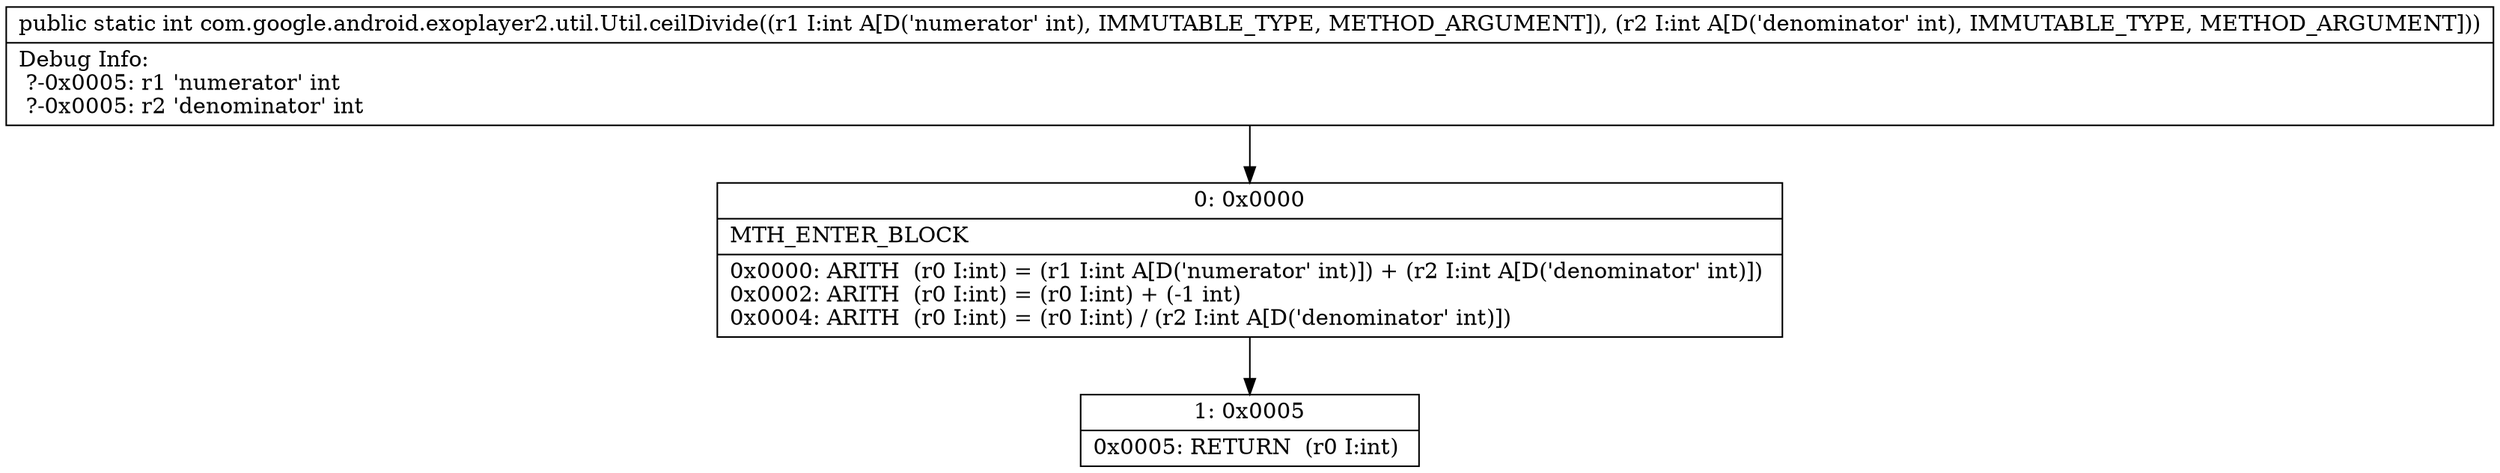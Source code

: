 digraph "CFG forcom.google.android.exoplayer2.util.Util.ceilDivide(II)I" {
Node_0 [shape=record,label="{0\:\ 0x0000|MTH_ENTER_BLOCK\l|0x0000: ARITH  (r0 I:int) = (r1 I:int A[D('numerator' int)]) + (r2 I:int A[D('denominator' int)]) \l0x0002: ARITH  (r0 I:int) = (r0 I:int) + (\-1 int) \l0x0004: ARITH  (r0 I:int) = (r0 I:int) \/ (r2 I:int A[D('denominator' int)]) \l}"];
Node_1 [shape=record,label="{1\:\ 0x0005|0x0005: RETURN  (r0 I:int) \l}"];
MethodNode[shape=record,label="{public static int com.google.android.exoplayer2.util.Util.ceilDivide((r1 I:int A[D('numerator' int), IMMUTABLE_TYPE, METHOD_ARGUMENT]), (r2 I:int A[D('denominator' int), IMMUTABLE_TYPE, METHOD_ARGUMENT]))  | Debug Info:\l  ?\-0x0005: r1 'numerator' int\l  ?\-0x0005: r2 'denominator' int\l}"];
MethodNode -> Node_0;
Node_0 -> Node_1;
}

